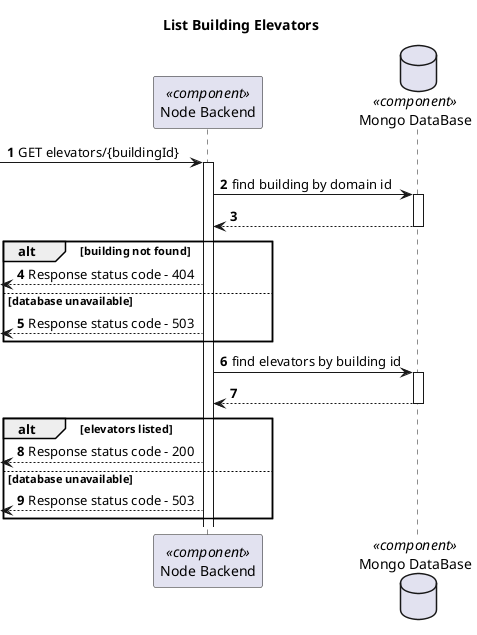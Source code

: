 @startuml Process View - Level 3

autonumber
skinparam packageStyle rect

title List Building Elevators

participant "Node Backend" as BE <<component>>
database "Mongo DataBase" as DB <<component>>

-> BE: GET elevators/{buildingId}

'Find Building by Domain ID'

activate BE

BE -> DB: find building by domain id

activate DB

DB --> BE:

deactivate DB

alt building not found

  <-- BE: Response status code - 404

else database unavailable

  <-- BE: Response status code - 503

end


'Find Elevators by Building ID'

activate BE

BE -> DB: find elevators by building id

activate DB

DB --> BE:

deactivate DB

alt elevators listed

  <-- BE: Response status code - 200

else database unavailable

  <-- BE: Response status code - 503

end

@enduml